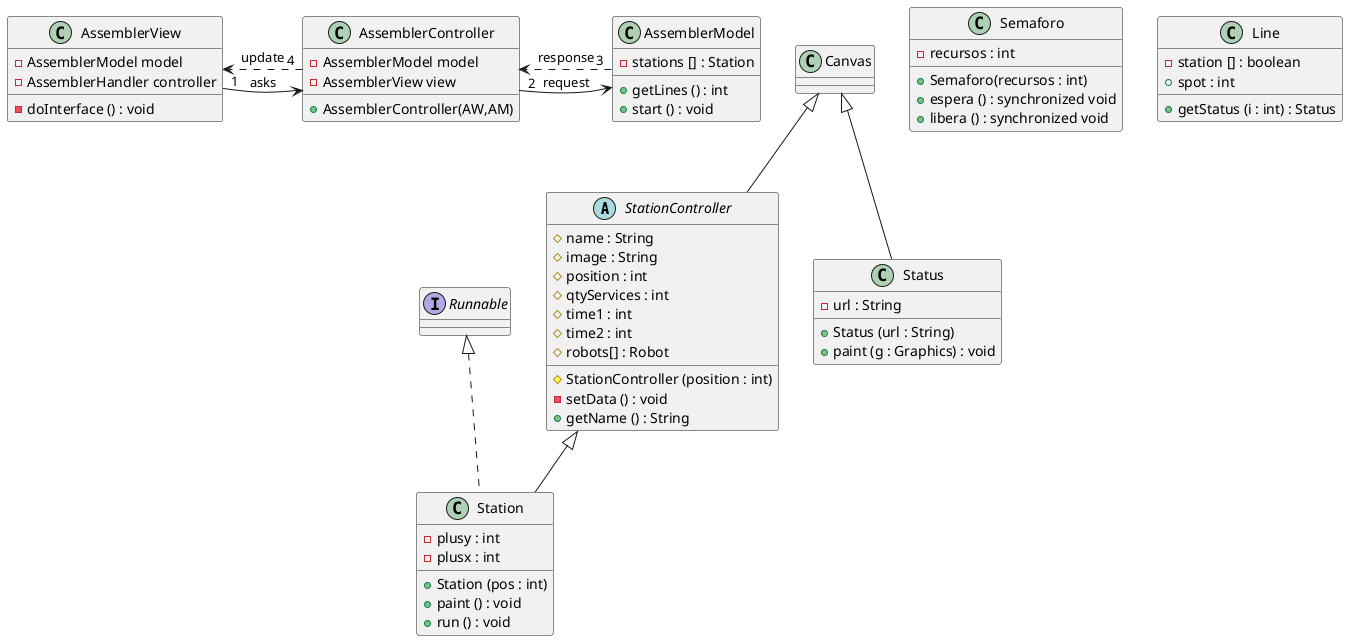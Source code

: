 
@startuml
abstract class StationController extends Canvas {
     # name : String
     # image : String
     # position : int
     # qtyServices : int
     # time1 : int
     # time2 : int
     # robots[] : Robot

     # StationController (position : int)
     - setData () : void
     + getName () : String
    }

class Station extends StationController implements Runnable{

      - plusy : int
      - plusx : int

      + Station (pos : int)
      + paint () : void
      + run () : void
}

class Semaforo{
      - recursos : int

      + Semaforo(recursos : int)
      + espera () : synchronized void
      + libera () : synchronized void

}

class Line {
    - station [] : boolean
    + spot : int

    + getStatus (i : int) : Status

}

class AssemblerView {
    - AssemblerModel model
    - AssemblerHandler controller

    - doInterface () : void
}

class AssemblerController {
    - AssemblerModel model
    - AssemblerView view

    + AssemblerController(AW,AM)
}

class AssemblerModel {
        - stations [] : Station

        + getLines () : int
        + start () : void

}

class Status extends Canvas {
    - url : String

    + Status (url : String)
    + paint (g : Graphics) : void
}


AssemblerView "1" -> AssemblerController : asks
AssemblerController"2" ->  AssemblerModel : request

AssemblerModel "3" .> AssemblerController : response
AssemblerController "4" .> AssemblerView : update



@enduml